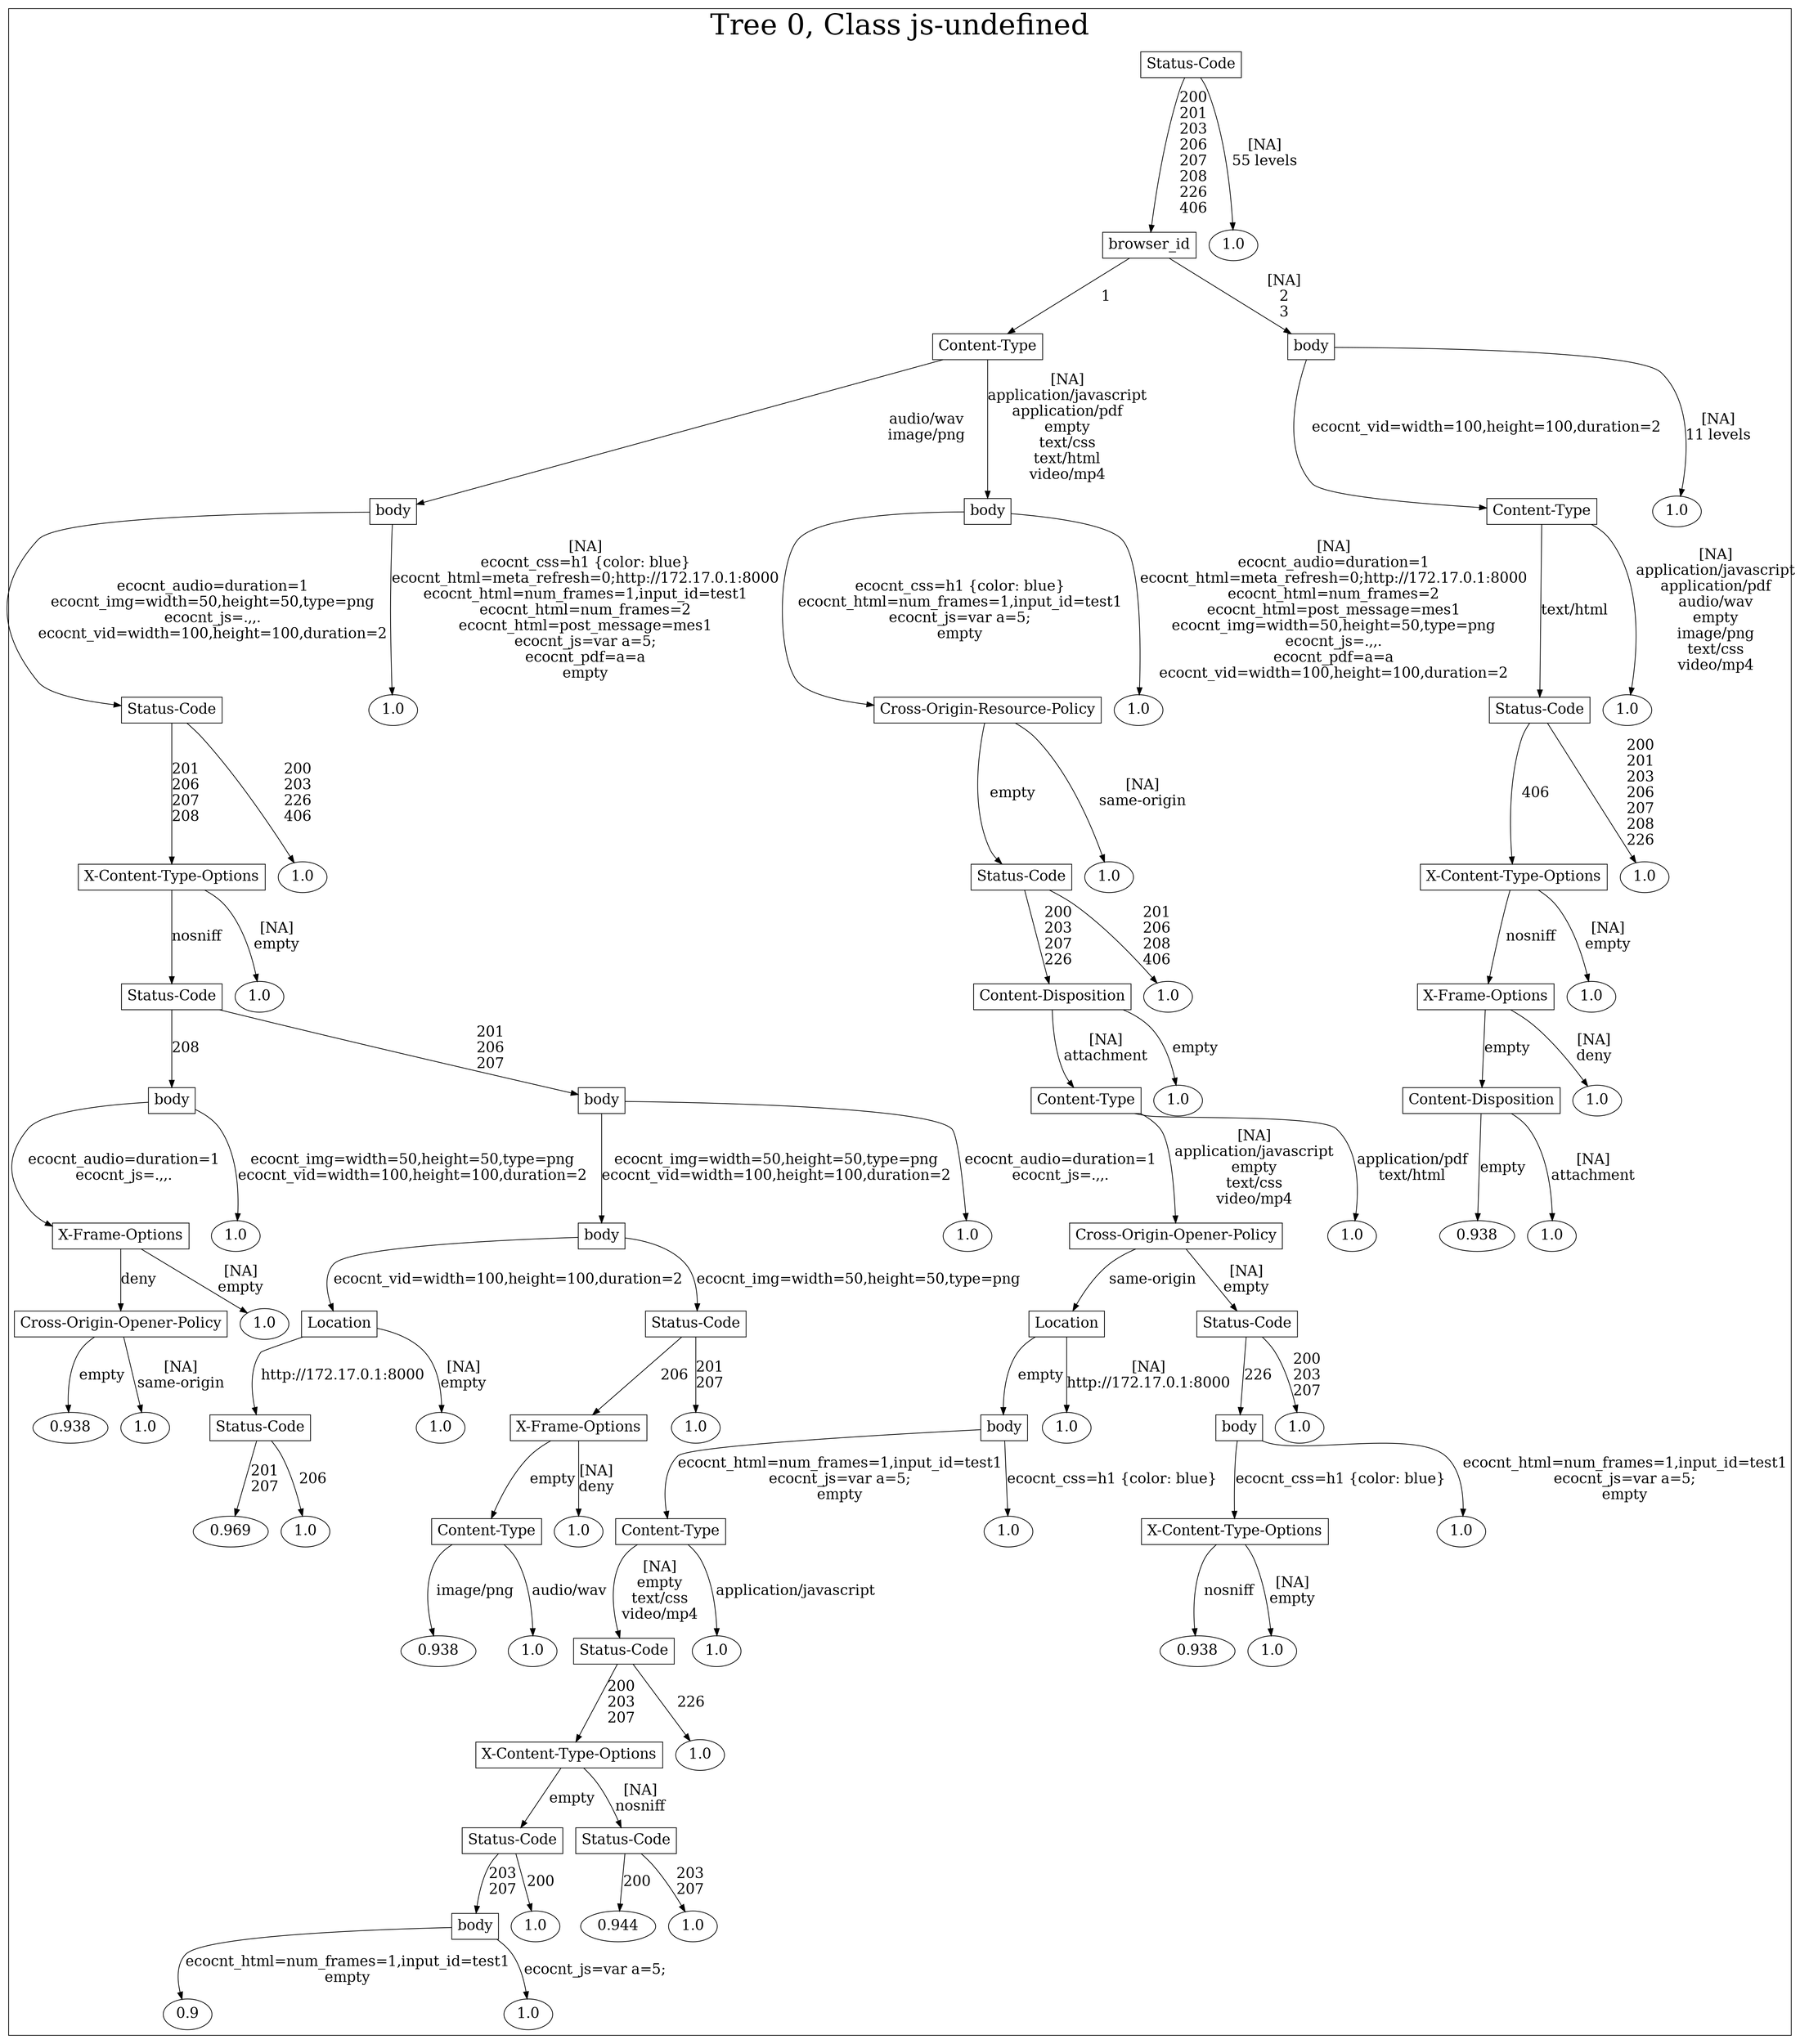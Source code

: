 /*
Generated by:
    http://https://github.com/h2oai/h2o-3/tree/master/h2o-genmodel/src/main/java/hex/genmodel/tools/PrintMojo.java
*/

/*
On a mac:

$ brew install graphviz
$ dot -Tpng file.gv -o file.png
$ open file.png
*/

digraph G {

subgraph cluster_0 {
/* Nodes */

/* Level 0 */
{
"SG_0_Node_0" [shape=box, fontsize=20, label="Status-Code"]
}

/* Level 1 */
{
"SG_0_Node_1" [shape=box, fontsize=20, label="browser_id"]
"SG_0_Node_47" [fontsize=20, label="1.0"]
}

/* Level 2 */
{
"SG_0_Node_2" [shape=box, fontsize=20, label="Content-Type"]
"SG_0_Node_3" [shape=box, fontsize=20, label="body"]
}

/* Level 3 */
{
"SG_0_Node_4" [shape=box, fontsize=20, label="body"]
"SG_0_Node_5" [shape=box, fontsize=20, label="body"]
"SG_0_Node_6" [shape=box, fontsize=20, label="Content-Type"]
"SG_0_Node_48" [fontsize=20, label="1.0"]
}

/* Level 4 */
{
"SG_0_Node_7" [shape=box, fontsize=20, label="Status-Code"]
"SG_0_Node_49" [fontsize=20, label="1.0"]
"SG_0_Node_8" [shape=box, fontsize=20, label="Cross-Origin-Resource-Policy"]
"SG_0_Node_50" [fontsize=20, label="1.0"]
"SG_0_Node_9" [shape=box, fontsize=20, label="Status-Code"]
"SG_0_Node_51" [fontsize=20, label="1.0"]
}

/* Level 5 */
{
"SG_0_Node_10" [shape=box, fontsize=20, label="X-Content-Type-Options"]
"SG_0_Node_52" [fontsize=20, label="1.0"]
"SG_0_Node_11" [shape=box, fontsize=20, label="Status-Code"]
"SG_0_Node_53" [fontsize=20, label="1.0"]
"SG_0_Node_12" [shape=box, fontsize=20, label="X-Content-Type-Options"]
"SG_0_Node_54" [fontsize=20, label="1.0"]
}

/* Level 6 */
{
"SG_0_Node_13" [shape=box, fontsize=20, label="Status-Code"]
"SG_0_Node_55" [fontsize=20, label="1.0"]
"SG_0_Node_14" [shape=box, fontsize=20, label="Content-Disposition"]
"SG_0_Node_56" [fontsize=20, label="1.0"]
"SG_0_Node_15" [shape=box, fontsize=20, label="X-Frame-Options"]
"SG_0_Node_57" [fontsize=20, label="1.0"]
}

/* Level 7 */
{
"SG_0_Node_16" [shape=box, fontsize=20, label="body"]
"SG_0_Node_17" [shape=box, fontsize=20, label="body"]
"SG_0_Node_18" [shape=box, fontsize=20, label="Content-Type"]
"SG_0_Node_58" [fontsize=20, label="1.0"]
"SG_0_Node_19" [shape=box, fontsize=20, label="Content-Disposition"]
"SG_0_Node_59" [fontsize=20, label="1.0"]
}

/* Level 8 */
{
"SG_0_Node_20" [shape=box, fontsize=20, label="X-Frame-Options"]
"SG_0_Node_60" [fontsize=20, label="1.0"]
"SG_0_Node_21" [shape=box, fontsize=20, label="body"]
"SG_0_Node_61" [fontsize=20, label="1.0"]
"SG_0_Node_22" [shape=box, fontsize=20, label="Cross-Origin-Opener-Policy"]
"SG_0_Node_62" [fontsize=20, label="1.0"]
"SG_0_Node_63" [fontsize=20, label="0.938"]
"SG_0_Node_64" [fontsize=20, label="1.0"]
}

/* Level 9 */
{
"SG_0_Node_24" [shape=box, fontsize=20, label="Cross-Origin-Opener-Policy"]
"SG_0_Node_65" [fontsize=20, label="1.0"]
"SG_0_Node_25" [shape=box, fontsize=20, label="Location"]
"SG_0_Node_26" [shape=box, fontsize=20, label="Status-Code"]
"SG_0_Node_27" [shape=box, fontsize=20, label="Location"]
"SG_0_Node_28" [shape=box, fontsize=20, label="Status-Code"]
}

/* Level 10 */
{
"SG_0_Node_66" [fontsize=20, label="0.938"]
"SG_0_Node_67" [fontsize=20, label="1.0"]
"SG_0_Node_30" [shape=box, fontsize=20, label="Status-Code"]
"SG_0_Node_68" [fontsize=20, label="1.0"]
"SG_0_Node_31" [shape=box, fontsize=20, label="X-Frame-Options"]
"SG_0_Node_69" [fontsize=20, label="1.0"]
"SG_0_Node_32" [shape=box, fontsize=20, label="body"]
"SG_0_Node_70" [fontsize=20, label="1.0"]
"SG_0_Node_33" [shape=box, fontsize=20, label="body"]
"SG_0_Node_71" [fontsize=20, label="1.0"]
}

/* Level 11 */
{
"SG_0_Node_72" [fontsize=20, label="0.969"]
"SG_0_Node_73" [fontsize=20, label="1.0"]
"SG_0_Node_35" [shape=box, fontsize=20, label="Content-Type"]
"SG_0_Node_74" [fontsize=20, label="1.0"]
"SG_0_Node_36" [shape=box, fontsize=20, label="Content-Type"]
"SG_0_Node_75" [fontsize=20, label="1.0"]
"SG_0_Node_37" [shape=box, fontsize=20, label="X-Content-Type-Options"]
"SG_0_Node_76" [fontsize=20, label="1.0"]
}

/* Level 12 */
{
"SG_0_Node_77" [fontsize=20, label="0.938"]
"SG_0_Node_78" [fontsize=20, label="1.0"]
"SG_0_Node_39" [shape=box, fontsize=20, label="Status-Code"]
"SG_0_Node_79" [fontsize=20, label="1.0"]
"SG_0_Node_80" [fontsize=20, label="0.938"]
"SG_0_Node_81" [fontsize=20, label="1.0"]
}

/* Level 13 */
{
"SG_0_Node_41" [shape=box, fontsize=20, label="X-Content-Type-Options"]
"SG_0_Node_82" [fontsize=20, label="1.0"]
}

/* Level 14 */
{
"SG_0_Node_42" [shape=box, fontsize=20, label="Status-Code"]
"SG_0_Node_43" [shape=box, fontsize=20, label="Status-Code"]
}

/* Level 15 */
{
"SG_0_Node_44" [shape=box, fontsize=20, label="body"]
"SG_0_Node_83" [fontsize=20, label="1.0"]
"SG_0_Node_84" [fontsize=20, label="0.944"]
"SG_0_Node_85" [fontsize=20, label="1.0"]
}

/* Level 16 */
{
"SG_0_Node_86" [fontsize=20, label="0.9"]
"SG_0_Node_87" [fontsize=20, label="1.0"]
}

/* Edges */
"SG_0_Node_0" -> "SG_0_Node_1" [fontsize=20, label="200
201
203
206
207
208
226
406
"]
"SG_0_Node_0" -> "SG_0_Node_47" [fontsize=20, label="[NA]
55 levels
"]
"SG_0_Node_1" -> "SG_0_Node_2" [fontsize=20, label="1
"]
"SG_0_Node_1" -> "SG_0_Node_3" [fontsize=20, label="[NA]
2
3
"]
"SG_0_Node_3" -> "SG_0_Node_6" [fontsize=20, label="ecocnt_vid=width=100,height=100,duration=2
"]
"SG_0_Node_3" -> "SG_0_Node_48" [fontsize=20, label="[NA]
11 levels
"]
"SG_0_Node_6" -> "SG_0_Node_9" [fontsize=20, label="text/html
"]
"SG_0_Node_6" -> "SG_0_Node_51" [fontsize=20, label="[NA]
application/javascript
application/pdf
audio/wav
empty
image/png
text/css
video/mp4
"]
"SG_0_Node_9" -> "SG_0_Node_12" [fontsize=20, label="406
"]
"SG_0_Node_9" -> "SG_0_Node_54" [fontsize=20, label="200
201
203
206
207
208
226
"]
"SG_0_Node_12" -> "SG_0_Node_15" [fontsize=20, label="nosniff
"]
"SG_0_Node_12" -> "SG_0_Node_57" [fontsize=20, label="[NA]
empty
"]
"SG_0_Node_15" -> "SG_0_Node_19" [fontsize=20, label="empty
"]
"SG_0_Node_15" -> "SG_0_Node_59" [fontsize=20, label="[NA]
deny
"]
"SG_0_Node_19" -> "SG_0_Node_63" [fontsize=20, label="empty
"]
"SG_0_Node_19" -> "SG_0_Node_64" [fontsize=20, label="[NA]
attachment
"]
"SG_0_Node_2" -> "SG_0_Node_4" [fontsize=20, label="audio/wav
image/png
"]
"SG_0_Node_2" -> "SG_0_Node_5" [fontsize=20, label="[NA]
application/javascript
application/pdf
empty
text/css
text/html
video/mp4
"]
"SG_0_Node_5" -> "SG_0_Node_8" [fontsize=20, label="ecocnt_css=h1 {color: blue}
ecocnt_html=num_frames=1,input_id=test1
ecocnt_js=var a=5;
empty
"]
"SG_0_Node_5" -> "SG_0_Node_50" [fontsize=20, label="[NA]
ecocnt_audio=duration=1
ecocnt_html=meta_refresh=0;http://172.17.0.1:8000
ecocnt_html=num_frames=2
ecocnt_html=post_message=mes1
ecocnt_img=width=50,height=50,type=png
ecocnt_js=.,,.
ecocnt_pdf=a=a
ecocnt_vid=width=100,height=100,duration=2
"]
"SG_0_Node_8" -> "SG_0_Node_11" [fontsize=20, label="empty
"]
"SG_0_Node_8" -> "SG_0_Node_53" [fontsize=20, label="[NA]
same-origin
"]
"SG_0_Node_11" -> "SG_0_Node_14" [fontsize=20, label="200
203
207
226
"]
"SG_0_Node_11" -> "SG_0_Node_56" [fontsize=20, label="201
206
208
406
"]
"SG_0_Node_14" -> "SG_0_Node_18" [fontsize=20, label="[NA]
attachment
"]
"SG_0_Node_14" -> "SG_0_Node_58" [fontsize=20, label="empty
"]
"SG_0_Node_18" -> "SG_0_Node_22" [fontsize=20, label="[NA]
application/javascript
empty
text/css
video/mp4
"]
"SG_0_Node_18" -> "SG_0_Node_62" [fontsize=20, label="application/pdf
text/html
"]
"SG_0_Node_22" -> "SG_0_Node_27" [fontsize=20, label="same-origin
"]
"SG_0_Node_22" -> "SG_0_Node_28" [fontsize=20, label="[NA]
empty
"]
"SG_0_Node_28" -> "SG_0_Node_33" [fontsize=20, label="226
"]
"SG_0_Node_28" -> "SG_0_Node_71" [fontsize=20, label="200
203
207
"]
"SG_0_Node_33" -> "SG_0_Node_37" [fontsize=20, label="ecocnt_css=h1 {color: blue}
"]
"SG_0_Node_33" -> "SG_0_Node_76" [fontsize=20, label="ecocnt_html=num_frames=1,input_id=test1
ecocnt_js=var a=5;
empty
"]
"SG_0_Node_37" -> "SG_0_Node_80" [fontsize=20, label="nosniff
"]
"SG_0_Node_37" -> "SG_0_Node_81" [fontsize=20, label="[NA]
empty
"]
"SG_0_Node_27" -> "SG_0_Node_32" [fontsize=20, label="empty
"]
"SG_0_Node_27" -> "SG_0_Node_70" [fontsize=20, label="[NA]
http://172.17.0.1:8000
"]
"SG_0_Node_32" -> "SG_0_Node_36" [fontsize=20, label="ecocnt_html=num_frames=1,input_id=test1
ecocnt_js=var a=5;
empty
"]
"SG_0_Node_32" -> "SG_0_Node_75" [fontsize=20, label="ecocnt_css=h1 {color: blue}
"]
"SG_0_Node_36" -> "SG_0_Node_39" [fontsize=20, label="[NA]
empty
text/css
video/mp4
"]
"SG_0_Node_36" -> "SG_0_Node_79" [fontsize=20, label="application/javascript
"]
"SG_0_Node_39" -> "SG_0_Node_41" [fontsize=20, label="200
203
207
"]
"SG_0_Node_39" -> "SG_0_Node_82" [fontsize=20, label="226
"]
"SG_0_Node_41" -> "SG_0_Node_42" [fontsize=20, label="empty
"]
"SG_0_Node_41" -> "SG_0_Node_43" [fontsize=20, label="[NA]
nosniff
"]
"SG_0_Node_43" -> "SG_0_Node_84" [fontsize=20, label="200
"]
"SG_0_Node_43" -> "SG_0_Node_85" [fontsize=20, label="203
207
"]
"SG_0_Node_42" -> "SG_0_Node_44" [fontsize=20, label="203
207
"]
"SG_0_Node_42" -> "SG_0_Node_83" [fontsize=20, label="200
"]
"SG_0_Node_44" -> "SG_0_Node_86" [fontsize=20, label="ecocnt_html=num_frames=1,input_id=test1
empty
"]
"SG_0_Node_44" -> "SG_0_Node_87" [fontsize=20, label="ecocnt_js=var a=5;
"]
"SG_0_Node_4" -> "SG_0_Node_7" [fontsize=20, label="ecocnt_audio=duration=1
ecocnt_img=width=50,height=50,type=png
ecocnt_js=.,,.
ecocnt_vid=width=100,height=100,duration=2
"]
"SG_0_Node_4" -> "SG_0_Node_49" [fontsize=20, label="[NA]
ecocnt_css=h1 {color: blue}
ecocnt_html=meta_refresh=0;http://172.17.0.1:8000
ecocnt_html=num_frames=1,input_id=test1
ecocnt_html=num_frames=2
ecocnt_html=post_message=mes1
ecocnt_js=var a=5;
ecocnt_pdf=a=a
empty
"]
"SG_0_Node_7" -> "SG_0_Node_10" [fontsize=20, label="201
206
207
208
"]
"SG_0_Node_7" -> "SG_0_Node_52" [fontsize=20, label="200
203
226
406
"]
"SG_0_Node_10" -> "SG_0_Node_13" [fontsize=20, label="nosniff
"]
"SG_0_Node_10" -> "SG_0_Node_55" [fontsize=20, label="[NA]
empty
"]
"SG_0_Node_13" -> "SG_0_Node_16" [fontsize=20, label="208
"]
"SG_0_Node_13" -> "SG_0_Node_17" [fontsize=20, label="201
206
207
"]
"SG_0_Node_17" -> "SG_0_Node_21" [fontsize=20, label="ecocnt_img=width=50,height=50,type=png
ecocnt_vid=width=100,height=100,duration=2
"]
"SG_0_Node_17" -> "SG_0_Node_61" [fontsize=20, label="ecocnt_audio=duration=1
ecocnt_js=.,,.
"]
"SG_0_Node_21" -> "SG_0_Node_25" [fontsize=20, label="ecocnt_vid=width=100,height=100,duration=2
"]
"SG_0_Node_21" -> "SG_0_Node_26" [fontsize=20, label="ecocnt_img=width=50,height=50,type=png
"]
"SG_0_Node_26" -> "SG_0_Node_31" [fontsize=20, label="206
"]
"SG_0_Node_26" -> "SG_0_Node_69" [fontsize=20, label="201
207
"]
"SG_0_Node_31" -> "SG_0_Node_35" [fontsize=20, label="empty
"]
"SG_0_Node_31" -> "SG_0_Node_74" [fontsize=20, label="[NA]
deny
"]
"SG_0_Node_35" -> "SG_0_Node_77" [fontsize=20, label="image/png
"]
"SG_0_Node_35" -> "SG_0_Node_78" [fontsize=20, label="audio/wav
"]
"SG_0_Node_25" -> "SG_0_Node_30" [fontsize=20, label="http://172.17.0.1:8000
"]
"SG_0_Node_25" -> "SG_0_Node_68" [fontsize=20, label="[NA]
empty
"]
"SG_0_Node_30" -> "SG_0_Node_72" [fontsize=20, label="201
207
"]
"SG_0_Node_30" -> "SG_0_Node_73" [fontsize=20, label="206
"]
"SG_0_Node_16" -> "SG_0_Node_20" [fontsize=20, label="ecocnt_audio=duration=1
ecocnt_js=.,,.
"]
"SG_0_Node_16" -> "SG_0_Node_60" [fontsize=20, label="ecocnt_img=width=50,height=50,type=png
ecocnt_vid=width=100,height=100,duration=2
"]
"SG_0_Node_20" -> "SG_0_Node_24" [fontsize=20, label="deny
"]
"SG_0_Node_20" -> "SG_0_Node_65" [fontsize=20, label="[NA]
empty
"]
"SG_0_Node_24" -> "SG_0_Node_66" [fontsize=20, label="empty
"]
"SG_0_Node_24" -> "SG_0_Node_67" [fontsize=20, label="[NA]
same-origin
"]

fontsize=40
label="Tree 0, Class js-undefined"
}

}

